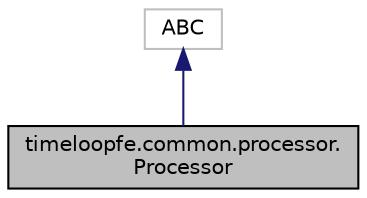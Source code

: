 digraph "timeloopfe.common.processor.Processor"
{
 // LATEX_PDF_SIZE
  edge [fontname="Helvetica",fontsize="10",labelfontname="Helvetica",labelfontsize="10"];
  node [fontname="Helvetica",fontsize="10",shape=record];
  Node1 [label="timeloopfe.common.processor.\lProcessor",height=0.2,width=0.4,color="black", fillcolor="grey75", style="filled", fontcolor="black",tooltip="Base class for all processors, which are used to modify the specification before it is passed to Acce..."];
  Node2 -> Node1 [dir="back",color="midnightblue",fontsize="10",style="solid",fontname="Helvetica"];
  Node2 [label="ABC",height=0.2,width=0.4,color="grey75", fillcolor="white", style="filled",tooltip=" "];
}
